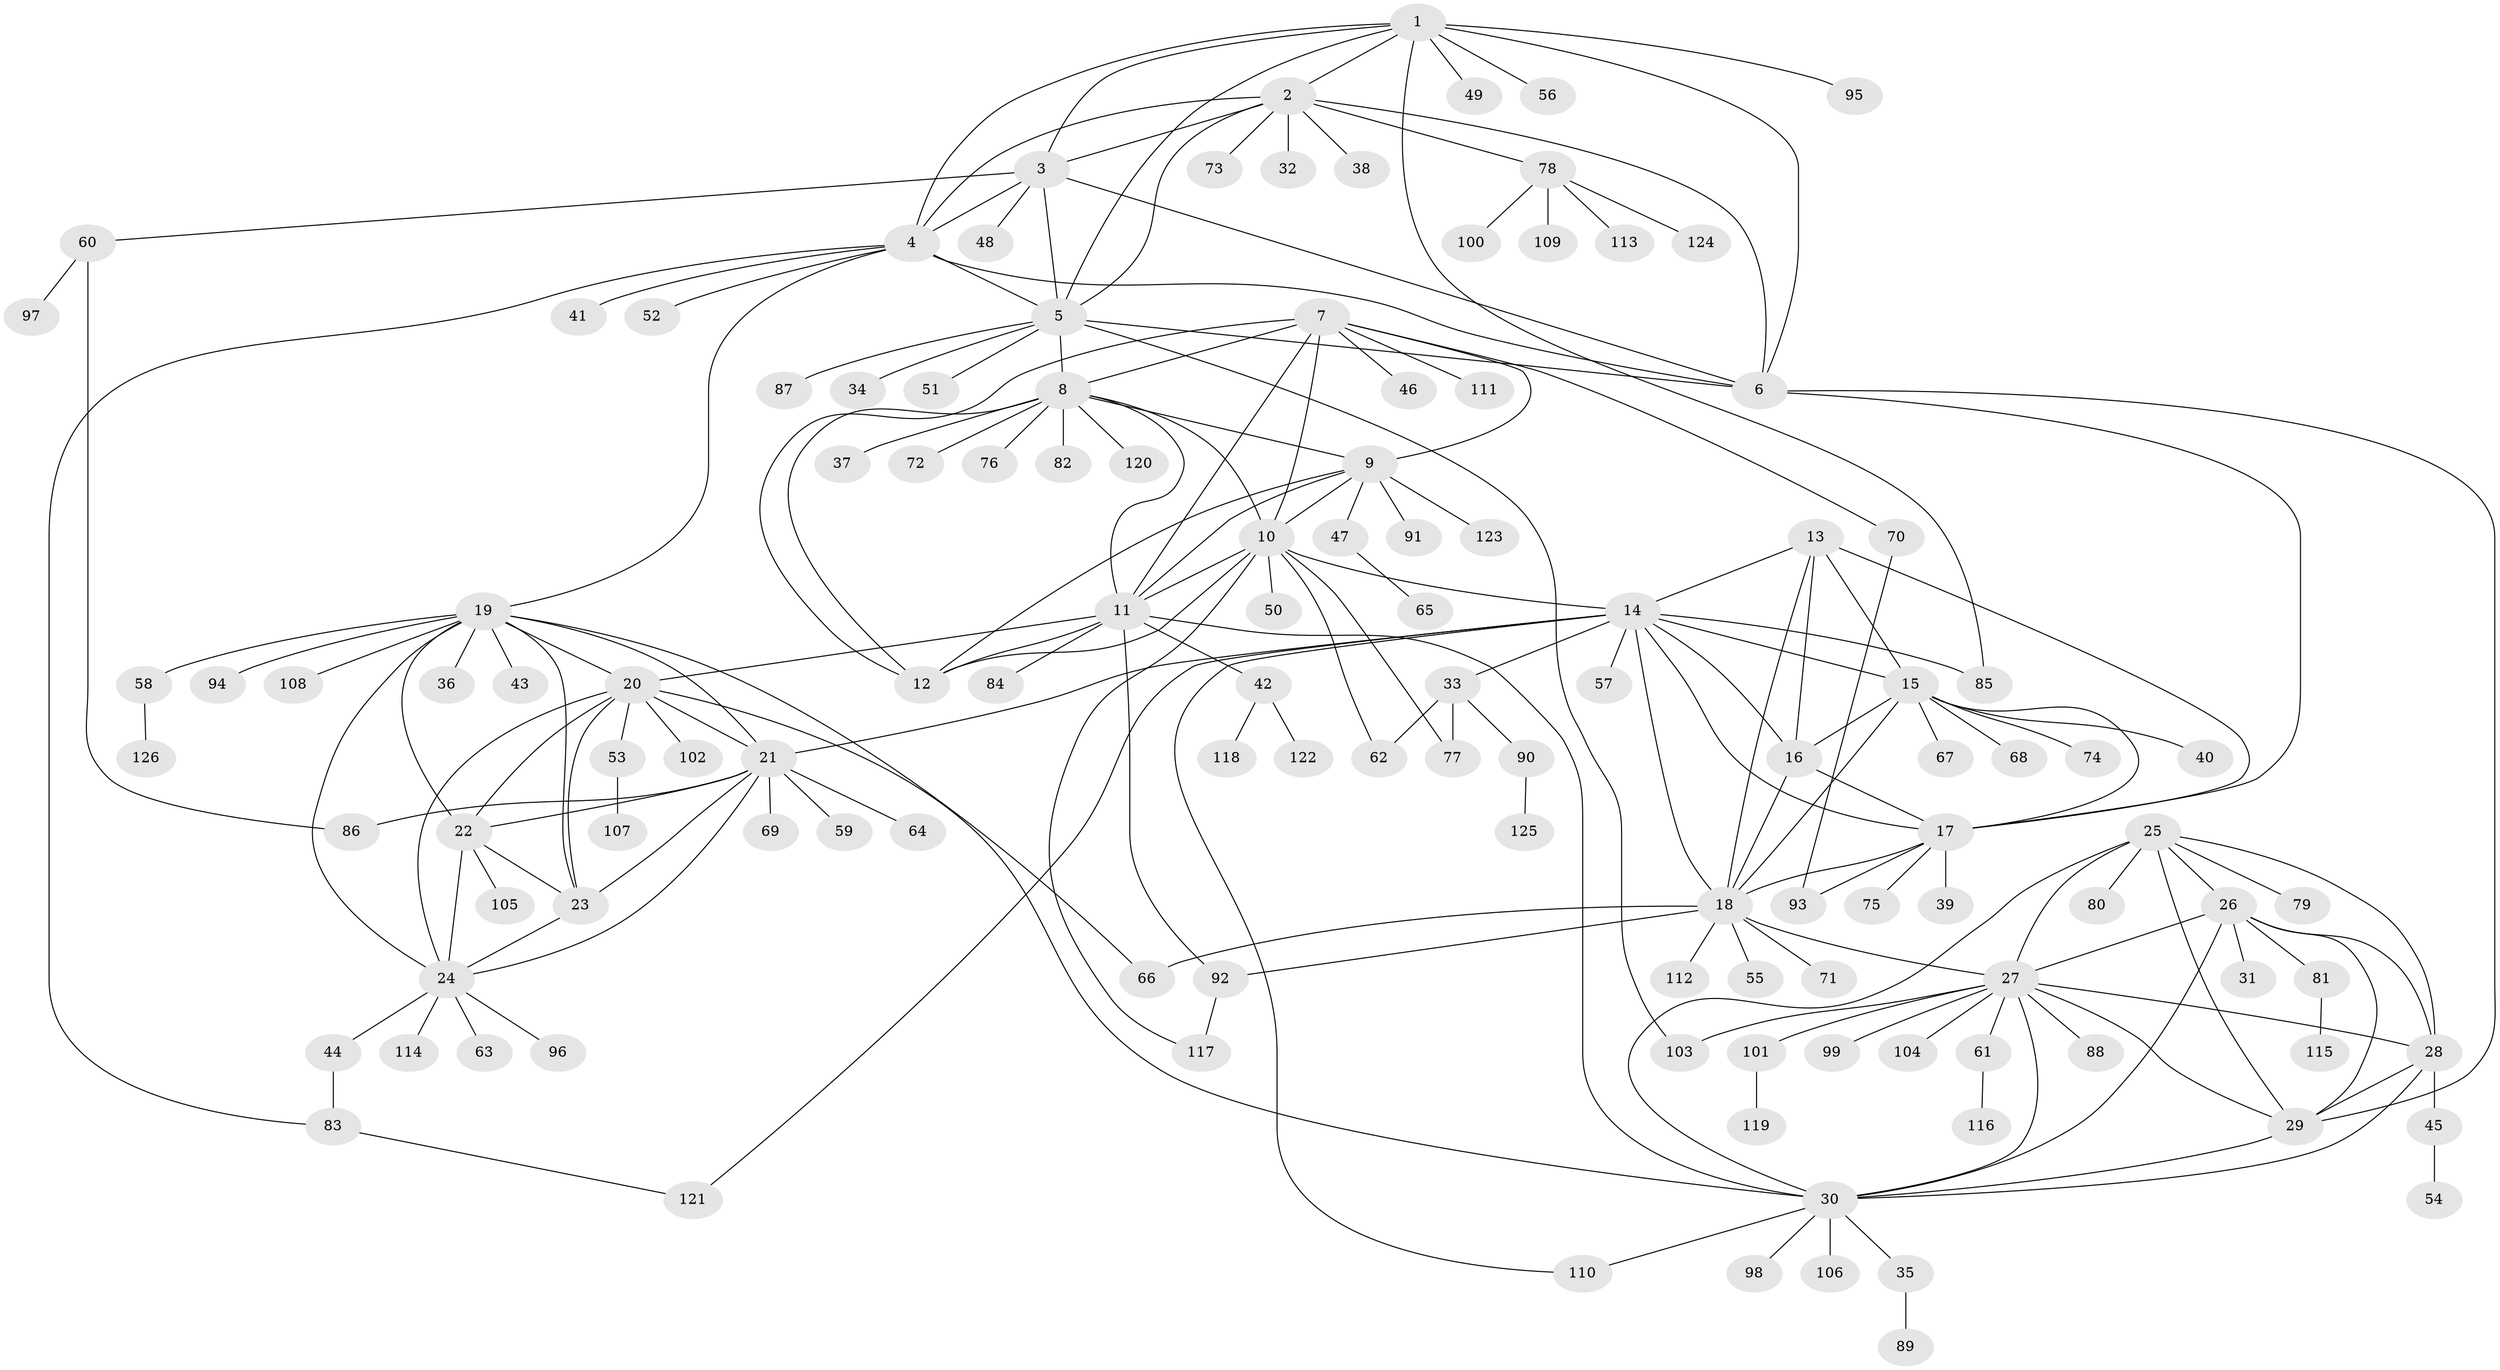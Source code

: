 // coarse degree distribution, {8: 0.044444444444444446, 6: 0.044444444444444446, 9: 0.05555555555555555, 7: 0.03333333333333333, 10: 0.03333333333333333, 5: 0.044444444444444446, 11: 0.022222222222222223, 3: 0.044444444444444446, 4: 0.03333333333333333, 1: 0.4666666666666667, 2: 0.17777777777777778}
// Generated by graph-tools (version 1.1) at 2025/52/03/04/25 22:52:27]
// undirected, 126 vertices, 193 edges
graph export_dot {
  node [color=gray90,style=filled];
  1;
  2;
  3;
  4;
  5;
  6;
  7;
  8;
  9;
  10;
  11;
  12;
  13;
  14;
  15;
  16;
  17;
  18;
  19;
  20;
  21;
  22;
  23;
  24;
  25;
  26;
  27;
  28;
  29;
  30;
  31;
  32;
  33;
  34;
  35;
  36;
  37;
  38;
  39;
  40;
  41;
  42;
  43;
  44;
  45;
  46;
  47;
  48;
  49;
  50;
  51;
  52;
  53;
  54;
  55;
  56;
  57;
  58;
  59;
  60;
  61;
  62;
  63;
  64;
  65;
  66;
  67;
  68;
  69;
  70;
  71;
  72;
  73;
  74;
  75;
  76;
  77;
  78;
  79;
  80;
  81;
  82;
  83;
  84;
  85;
  86;
  87;
  88;
  89;
  90;
  91;
  92;
  93;
  94;
  95;
  96;
  97;
  98;
  99;
  100;
  101;
  102;
  103;
  104;
  105;
  106;
  107;
  108;
  109;
  110;
  111;
  112;
  113;
  114;
  115;
  116;
  117;
  118;
  119;
  120;
  121;
  122;
  123;
  124;
  125;
  126;
  1 -- 2;
  1 -- 3;
  1 -- 4;
  1 -- 5;
  1 -- 6;
  1 -- 49;
  1 -- 56;
  1 -- 85;
  1 -- 95;
  2 -- 3;
  2 -- 4;
  2 -- 5;
  2 -- 6;
  2 -- 32;
  2 -- 38;
  2 -- 73;
  2 -- 78;
  3 -- 4;
  3 -- 5;
  3 -- 6;
  3 -- 48;
  3 -- 60;
  4 -- 5;
  4 -- 6;
  4 -- 19;
  4 -- 41;
  4 -- 52;
  4 -- 83;
  5 -- 6;
  5 -- 8;
  5 -- 34;
  5 -- 51;
  5 -- 87;
  5 -- 103;
  6 -- 17;
  6 -- 29;
  7 -- 8;
  7 -- 9;
  7 -- 10;
  7 -- 11;
  7 -- 12;
  7 -- 46;
  7 -- 70;
  7 -- 111;
  8 -- 9;
  8 -- 10;
  8 -- 11;
  8 -- 12;
  8 -- 37;
  8 -- 72;
  8 -- 76;
  8 -- 82;
  8 -- 120;
  9 -- 10;
  9 -- 11;
  9 -- 12;
  9 -- 47;
  9 -- 91;
  9 -- 123;
  10 -- 11;
  10 -- 12;
  10 -- 14;
  10 -- 50;
  10 -- 62;
  10 -- 77;
  10 -- 117;
  11 -- 12;
  11 -- 20;
  11 -- 30;
  11 -- 42;
  11 -- 84;
  11 -- 92;
  13 -- 14;
  13 -- 15;
  13 -- 16;
  13 -- 17;
  13 -- 18;
  14 -- 15;
  14 -- 16;
  14 -- 17;
  14 -- 18;
  14 -- 21;
  14 -- 33;
  14 -- 57;
  14 -- 85;
  14 -- 110;
  14 -- 121;
  15 -- 16;
  15 -- 17;
  15 -- 18;
  15 -- 40;
  15 -- 67;
  15 -- 68;
  15 -- 74;
  16 -- 17;
  16 -- 18;
  17 -- 18;
  17 -- 39;
  17 -- 75;
  17 -- 93;
  18 -- 27;
  18 -- 55;
  18 -- 66;
  18 -- 71;
  18 -- 92;
  18 -- 112;
  19 -- 20;
  19 -- 21;
  19 -- 22;
  19 -- 23;
  19 -- 24;
  19 -- 36;
  19 -- 43;
  19 -- 58;
  19 -- 66;
  19 -- 94;
  19 -- 108;
  20 -- 21;
  20 -- 22;
  20 -- 23;
  20 -- 24;
  20 -- 30;
  20 -- 53;
  20 -- 102;
  21 -- 22;
  21 -- 23;
  21 -- 24;
  21 -- 59;
  21 -- 64;
  21 -- 69;
  21 -- 86;
  22 -- 23;
  22 -- 24;
  22 -- 105;
  23 -- 24;
  24 -- 44;
  24 -- 63;
  24 -- 96;
  24 -- 114;
  25 -- 26;
  25 -- 27;
  25 -- 28;
  25 -- 29;
  25 -- 30;
  25 -- 79;
  25 -- 80;
  26 -- 27;
  26 -- 28;
  26 -- 29;
  26 -- 30;
  26 -- 31;
  26 -- 81;
  27 -- 28;
  27 -- 29;
  27 -- 30;
  27 -- 61;
  27 -- 88;
  27 -- 99;
  27 -- 101;
  27 -- 103;
  27 -- 104;
  28 -- 29;
  28 -- 30;
  28 -- 45;
  29 -- 30;
  30 -- 35;
  30 -- 98;
  30 -- 106;
  30 -- 110;
  33 -- 62;
  33 -- 77;
  33 -- 90;
  35 -- 89;
  42 -- 118;
  42 -- 122;
  44 -- 83;
  45 -- 54;
  47 -- 65;
  53 -- 107;
  58 -- 126;
  60 -- 86;
  60 -- 97;
  61 -- 116;
  70 -- 93;
  78 -- 100;
  78 -- 109;
  78 -- 113;
  78 -- 124;
  81 -- 115;
  83 -- 121;
  90 -- 125;
  92 -- 117;
  101 -- 119;
}
